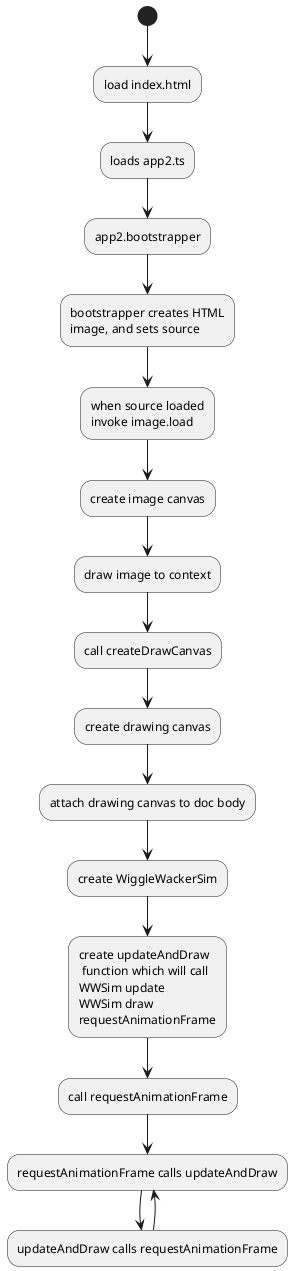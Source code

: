 @startuml

(*)  --> "load index.html"
--> loads app2.ts
--> app2.bootstrapper
--> bootstrapper creates HTML\nimage, and sets source
--> when source loaded\ninvoke image.load
--> create image canvas
--> draw image to context
--> call createDrawCanvas
--> create drawing canvas
--> attach drawing canvas to doc body
--> create WiggleWackerSim
--> create updateAndDraw\n function which will call \nWWSim update\nWWSim draw\nrequestAnimationFrame
--> call requestAnimationFrame
--> "requestAnimationFrame calls updateAndDraw" as raf
--> updateAndDraw calls requestAnimationFrame
--> raf

@enduml